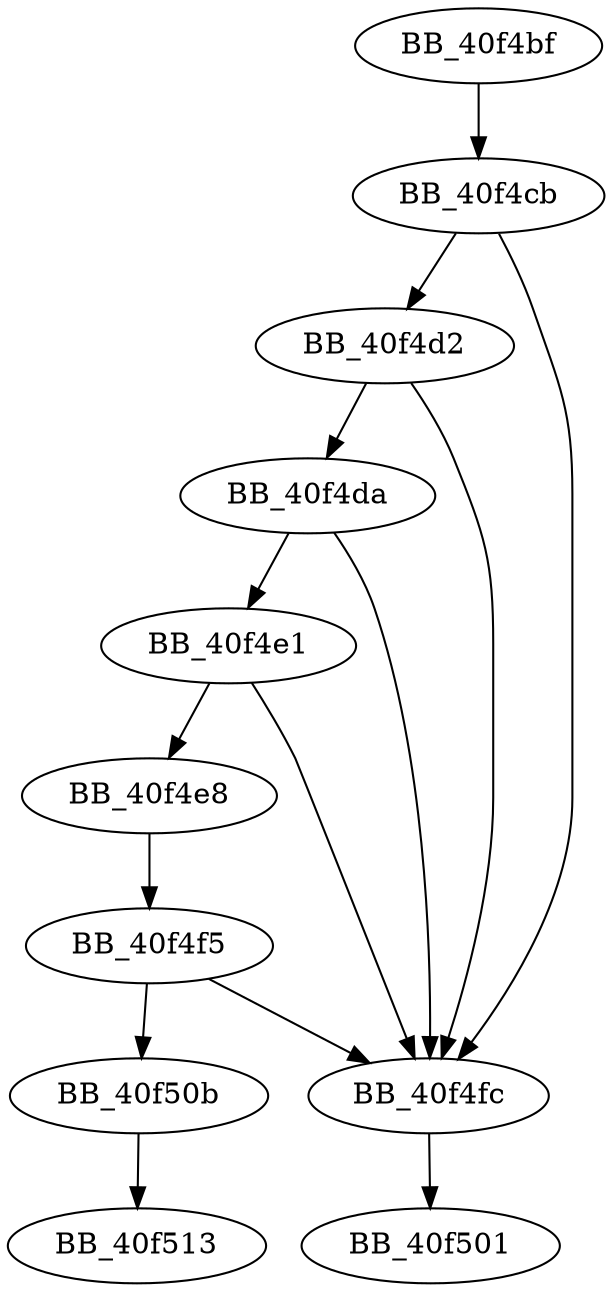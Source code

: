 DiGraph ___DestructExceptionObject{
BB_40f4bf->BB_40f4cb
BB_40f4cb->BB_40f4d2
BB_40f4cb->BB_40f4fc
BB_40f4d2->BB_40f4da
BB_40f4d2->BB_40f4fc
BB_40f4da->BB_40f4e1
BB_40f4da->BB_40f4fc
BB_40f4e1->BB_40f4e8
BB_40f4e1->BB_40f4fc
BB_40f4e8->BB_40f4f5
BB_40f4f5->BB_40f4fc
BB_40f4f5->BB_40f50b
BB_40f4fc->BB_40f501
BB_40f50b->BB_40f513
}
